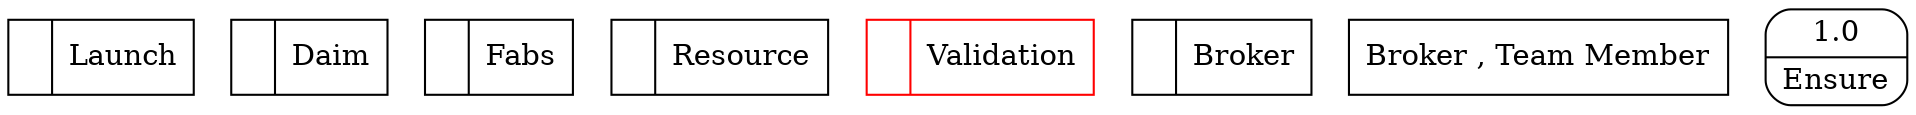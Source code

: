 digraph dfd2{ 
node[shape=record]
200 [label="<f0>  |<f1> Launch " ];
201 [label="<f0>  |<f1> Daim " ];
202 [label="<f0>  |<f1> Fabs " ];
203 [label="<f0>  |<f1> Resource " ];
204 [label="<f0>  |<f1> Validation " color=red];
205 [label="<f0>  |<f1> Broker " ];
206 [label="Broker , Team Member" shape=box];
207 [label="{<f0> 1.0|<f1> Ensure }" shape=Mrecord];
}